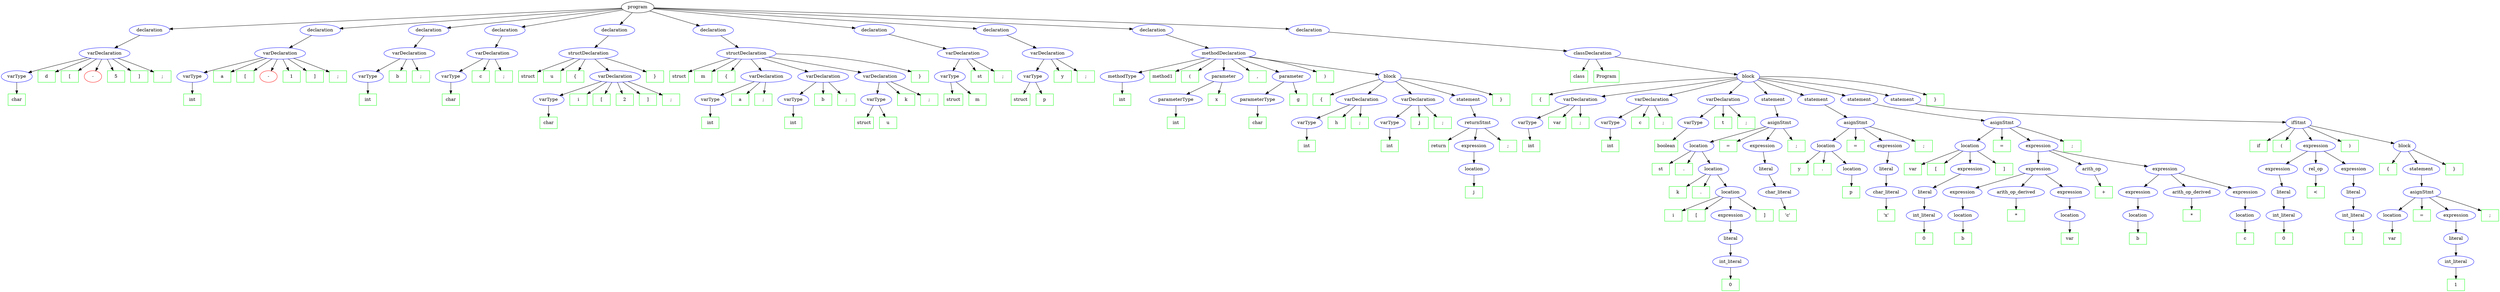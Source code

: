 // gramatic.gv
digraph Gramatica {
	0 [label=program]
	1 [label=declaration color=blue shape=ellipse]
	0 -> 1
	2 [label=varDeclaration color=blue shape=ellipse]
	1 -> 2
	3 [label=varType color=blue shape=ellipse]
	2 -> 3
	4 [label=char color=green shape=rectangle]
	3 -> 4
	5 [label=d color=green shape=rectangle]
	2 -> 5
	6 [label="[" color=green shape=rectangle]
	2 -> 6
	7 [label="-" color=red shape=ellipse]
	2 -> 7
	8 [label=5 color=green shape=rectangle]
	2 -> 8
	9 [label="]" color=green shape=rectangle]
	2 -> 9
	10 [label=";" color=green shape=rectangle]
	2 -> 10
	11 [label=declaration color=blue shape=ellipse]
	0 -> 11
	12 [label=varDeclaration color=blue shape=ellipse]
	11 -> 12
	13 [label=varType color=blue shape=ellipse]
	12 -> 13
	14 [label=int color=green shape=rectangle]
	13 -> 14
	15 [label=a color=green shape=rectangle]
	12 -> 15
	16 [label="[" color=green shape=rectangle]
	12 -> 16
	17 [label="-" color=red shape=ellipse]
	12 -> 17
	18 [label=1 color=green shape=rectangle]
	12 -> 18
	19 [label="]" color=green shape=rectangle]
	12 -> 19
	20 [label=";" color=green shape=rectangle]
	12 -> 20
	21 [label=declaration color=blue shape=ellipse]
	0 -> 21
	22 [label=varDeclaration color=blue shape=ellipse]
	21 -> 22
	23 [label=varType color=blue shape=ellipse]
	22 -> 23
	24 [label=int color=green shape=rectangle]
	23 -> 24
	25 [label=b color=green shape=rectangle]
	22 -> 25
	26 [label=";" color=green shape=rectangle]
	22 -> 26
	27 [label=declaration color=blue shape=ellipse]
	0 -> 27
	28 [label=varDeclaration color=blue shape=ellipse]
	27 -> 28
	29 [label=varType color=blue shape=ellipse]
	28 -> 29
	30 [label=char color=green shape=rectangle]
	29 -> 30
	31 [label=c color=green shape=rectangle]
	28 -> 31
	32 [label=";" color=green shape=rectangle]
	28 -> 32
	33 [label=declaration color=blue shape=ellipse]
	0 -> 33
	34 [label=structDeclaration color=blue shape=ellipse]
	33 -> 34
	35 [label=struct color=green shape=rectangle]
	34 -> 35
	36 [label=u color=green shape=rectangle]
	34 -> 36
	37 [label="{" color=green shape=rectangle]
	34 -> 37
	38 [label=varDeclaration color=blue shape=ellipse]
	34 -> 38
	39 [label=varType color=blue shape=ellipse]
	38 -> 39
	40 [label=char color=green shape=rectangle]
	39 -> 40
	41 [label=i color=green shape=rectangle]
	38 -> 41
	42 [label="[" color=green shape=rectangle]
	38 -> 42
	43 [label=2 color=green shape=rectangle]
	38 -> 43
	44 [label="]" color=green shape=rectangle]
	38 -> 44
	45 [label=";" color=green shape=rectangle]
	38 -> 45
	46 [label="}" color=green shape=rectangle]
	34 -> 46
	47 [label=declaration color=blue shape=ellipse]
	0 -> 47
	48 [label=structDeclaration color=blue shape=ellipse]
	47 -> 48
	49 [label=struct color=green shape=rectangle]
	48 -> 49
	50 [label=m color=green shape=rectangle]
	48 -> 50
	51 [label="{" color=green shape=rectangle]
	48 -> 51
	52 [label=varDeclaration color=blue shape=ellipse]
	48 -> 52
	53 [label=varType color=blue shape=ellipse]
	52 -> 53
	54 [label=int color=green shape=rectangle]
	53 -> 54
	55 [label=a color=green shape=rectangle]
	52 -> 55
	56 [label=";" color=green shape=rectangle]
	52 -> 56
	57 [label=varDeclaration color=blue shape=ellipse]
	48 -> 57
	58 [label=varType color=blue shape=ellipse]
	57 -> 58
	59 [label=int color=green shape=rectangle]
	58 -> 59
	60 [label=b color=green shape=rectangle]
	57 -> 60
	61 [label=";" color=green shape=rectangle]
	57 -> 61
	62 [label=varDeclaration color=blue shape=ellipse]
	48 -> 62
	63 [label=varType color=blue shape=ellipse]
	62 -> 63
	64 [label=struct color=green shape=rectangle]
	63 -> 64
	65 [label=u color=green shape=rectangle]
	63 -> 65
	66 [label=k color=green shape=rectangle]
	62 -> 66
	67 [label=";" color=green shape=rectangle]
	62 -> 67
	68 [label="}" color=green shape=rectangle]
	48 -> 68
	69 [label=declaration color=blue shape=ellipse]
	0 -> 69
	70 [label=varDeclaration color=blue shape=ellipse]
	69 -> 70
	71 [label=varType color=blue shape=ellipse]
	70 -> 71
	72 [label=struct color=green shape=rectangle]
	71 -> 72
	73 [label=m color=green shape=rectangle]
	71 -> 73
	74 [label=st color=green shape=rectangle]
	70 -> 74
	75 [label=";" color=green shape=rectangle]
	70 -> 75
	76 [label=declaration color=blue shape=ellipse]
	0 -> 76
	77 [label=varDeclaration color=blue shape=ellipse]
	76 -> 77
	78 [label=varType color=blue shape=ellipse]
	77 -> 78
	79 [label=struct color=green shape=rectangle]
	78 -> 79
	80 [label=p color=green shape=rectangle]
	78 -> 80
	81 [label=y color=green shape=rectangle]
	77 -> 81
	82 [label=";" color=green shape=rectangle]
	77 -> 82
	83 [label=declaration color=blue shape=ellipse]
	0 -> 83
	84 [label=methodDeclaration color=blue shape=ellipse]
	83 -> 84
	85 [label=methodType color=blue shape=ellipse]
	84 -> 85
	86 [label=int color=green shape=rectangle]
	85 -> 86
	87 [label=method1 color=green shape=rectangle]
	84 -> 87
	88 [label="(" color=green shape=rectangle]
	84 -> 88
	89 [label=parameter color=blue shape=ellipse]
	84 -> 89
	90 [label=parameterType color=blue shape=ellipse]
	89 -> 90
	91 [label=int color=green shape=rectangle]
	90 -> 91
	92 [label=x color=green shape=rectangle]
	89 -> 92
	93 [label="," color=green shape=rectangle]
	84 -> 93
	94 [label=parameter color=blue shape=ellipse]
	84 -> 94
	95 [label=parameterType color=blue shape=ellipse]
	94 -> 95
	96 [label=char color=green shape=rectangle]
	95 -> 96
	97 [label=g color=green shape=rectangle]
	94 -> 97
	98 [label=")" color=green shape=rectangle]
	84 -> 98
	99 [label=block color=blue shape=ellipse]
	84 -> 99
	100 [label="{" color=green shape=rectangle]
	99 -> 100
	101 [label=varDeclaration color=blue shape=ellipse]
	99 -> 101
	102 [label=varType color=blue shape=ellipse]
	101 -> 102
	103 [label=int color=green shape=rectangle]
	102 -> 103
	104 [label=h color=green shape=rectangle]
	101 -> 104
	105 [label=";" color=green shape=rectangle]
	101 -> 105
	106 [label=varDeclaration color=blue shape=ellipse]
	99 -> 106
	107 [label=varType color=blue shape=ellipse]
	106 -> 107
	108 [label=int color=green shape=rectangle]
	107 -> 108
	109 [label=j color=green shape=rectangle]
	106 -> 109
	110 [label=";" color=green shape=rectangle]
	106 -> 110
	111 [label=statement color=blue shape=ellipse]
	99 -> 111
	112 [label=returnStmt color=blue shape=ellipse]
	111 -> 112
	113 [label=return color=green shape=rectangle]
	112 -> 113
	114 [label=expression color=blue shape=ellipse]
	112 -> 114
	115 [label=location color=blue shape=ellipse]
	114 -> 115
	116 [label=j color=green shape=rectangle]
	115 -> 116
	117 [label=";" color=green shape=rectangle]
	112 -> 117
	118 [label="}" color=green shape=rectangle]
	99 -> 118
	119 [label=declaration color=blue shape=ellipse]
	0 -> 119
	120 [label=classDeclaration color=blue shape=ellipse]
	119 -> 120
	121 [label=class color=green shape=rectangle]
	120 -> 121
	122 [label=Program color=green shape=rectangle]
	120 -> 122
	123 [label=block color=blue shape=ellipse]
	120 -> 123
	124 [label="{" color=green shape=rectangle]
	123 -> 124
	125 [label=varDeclaration color=blue shape=ellipse]
	123 -> 125
	126 [label=varType color=blue shape=ellipse]
	125 -> 126
	127 [label=int color=green shape=rectangle]
	126 -> 127
	128 [label=var color=green shape=rectangle]
	125 -> 128
	129 [label=";" color=green shape=rectangle]
	125 -> 129
	130 [label=varDeclaration color=blue shape=ellipse]
	123 -> 130
	131 [label=varType color=blue shape=ellipse]
	130 -> 131
	132 [label=int color=green shape=rectangle]
	131 -> 132
	133 [label=c color=green shape=rectangle]
	130 -> 133
	134 [label=";" color=green shape=rectangle]
	130 -> 134
	135 [label=varDeclaration color=blue shape=ellipse]
	123 -> 135
	136 [label=varType color=blue shape=ellipse]
	135 -> 136
	137 [label=boolean color=green shape=rectangle]
	136 -> 137
	138 [label=t color=green shape=rectangle]
	135 -> 138
	139 [label=";" color=green shape=rectangle]
	135 -> 139
	140 [label=statement color=blue shape=ellipse]
	123 -> 140
	141 [label=asignStmt color=blue shape=ellipse]
	140 -> 141
	142 [label=location color=blue shape=ellipse]
	141 -> 142
	143 [label=st color=green shape=rectangle]
	142 -> 143
	144 [label="." color=green shape=rectangle]
	142 -> 144
	145 [label=location color=blue shape=ellipse]
	142 -> 145
	146 [label=k color=green shape=rectangle]
	145 -> 146
	147 [label="." color=green shape=rectangle]
	145 -> 147
	148 [label=location color=blue shape=ellipse]
	145 -> 148
	149 [label=i color=green shape=rectangle]
	148 -> 149
	150 [label="[" color=green shape=rectangle]
	148 -> 150
	151 [label=expression color=blue shape=ellipse]
	148 -> 151
	152 [label=literal color=blue shape=ellipse]
	151 -> 152
	153 [label=int_literal color=blue shape=ellipse]
	152 -> 153
	154 [label=0 color=green shape=rectangle]
	153 -> 154
	155 [label="]" color=green shape=rectangle]
	148 -> 155
	156 [label="=" color=green shape=rectangle]
	141 -> 156
	157 [label=expression color=blue shape=ellipse]
	141 -> 157
	158 [label=literal color=blue shape=ellipse]
	157 -> 158
	159 [label=char_literal color=blue shape=ellipse]
	158 -> 159
	160 [label="'c'" color=green shape=rectangle]
	159 -> 160
	161 [label=";" color=green shape=rectangle]
	141 -> 161
	162 [label=statement color=blue shape=ellipse]
	123 -> 162
	163 [label=asignStmt color=blue shape=ellipse]
	162 -> 163
	164 [label=location color=blue shape=ellipse]
	163 -> 164
	165 [label=y color=green shape=rectangle]
	164 -> 165
	166 [label="." color=green shape=rectangle]
	164 -> 166
	167 [label=location color=blue shape=ellipse]
	164 -> 167
	168 [label=p color=green shape=rectangle]
	167 -> 168
	169 [label="=" color=green shape=rectangle]
	163 -> 169
	170 [label=expression color=blue shape=ellipse]
	163 -> 170
	171 [label=literal color=blue shape=ellipse]
	170 -> 171
	172 [label=char_literal color=blue shape=ellipse]
	171 -> 172
	173 [label="'x'" color=green shape=rectangle]
	172 -> 173
	174 [label=";" color=green shape=rectangle]
	163 -> 174
	175 [label=statement color=blue shape=ellipse]
	123 -> 175
	176 [label=asignStmt color=blue shape=ellipse]
	175 -> 176
	177 [label=location color=blue shape=ellipse]
	176 -> 177
	178 [label=var color=green shape=rectangle]
	177 -> 178
	179 [label="[" color=green shape=rectangle]
	177 -> 179
	180 [label=expression color=blue shape=ellipse]
	177 -> 180
	181 [label=literal color=blue shape=ellipse]
	180 -> 181
	182 [label=int_literal color=blue shape=ellipse]
	181 -> 182
	183 [label=0 color=green shape=rectangle]
	182 -> 183
	184 [label="]" color=green shape=rectangle]
	177 -> 184
	185 [label="=" color=green shape=rectangle]
	176 -> 185
	186 [label=expression color=blue shape=ellipse]
	176 -> 186
	187 [label=expression color=blue shape=ellipse]
	186 -> 187
	188 [label=expression color=blue shape=ellipse]
	187 -> 188
	189 [label=location color=blue shape=ellipse]
	188 -> 189
	190 [label=b color=green shape=rectangle]
	189 -> 190
	191 [label=arith_op_derived color=blue shape=ellipse]
	187 -> 191
	192 [label="*" color=green shape=rectangle]
	191 -> 192
	193 [label=expression color=blue shape=ellipse]
	187 -> 193
	194 [label=location color=blue shape=ellipse]
	193 -> 194
	195 [label=var color=green shape=rectangle]
	194 -> 195
	196 [label=arith_op color=blue shape=ellipse]
	186 -> 196
	197 [label="+" color=green shape=rectangle]
	196 -> 197
	198 [label=expression color=blue shape=ellipse]
	186 -> 198
	199 [label=expression color=blue shape=ellipse]
	198 -> 199
	200 [label=location color=blue shape=ellipse]
	199 -> 200
	201 [label=b color=green shape=rectangle]
	200 -> 201
	202 [label=arith_op_derived color=blue shape=ellipse]
	198 -> 202
	203 [label="*" color=green shape=rectangle]
	202 -> 203
	204 [label=expression color=blue shape=ellipse]
	198 -> 204
	205 [label=location color=blue shape=ellipse]
	204 -> 205
	206 [label=c color=green shape=rectangle]
	205 -> 206
	207 [label=";" color=green shape=rectangle]
	176 -> 207
	208 [label=statement color=blue shape=ellipse]
	123 -> 208
	209 [label=ifStmt color=blue shape=ellipse]
	208 -> 209
	210 [label=if color=green shape=rectangle]
	209 -> 210
	211 [label="(" color=green shape=rectangle]
	209 -> 211
	212 [label=expression color=blue shape=ellipse]
	209 -> 212
	213 [label=expression color=blue shape=ellipse]
	212 -> 213
	214 [label=literal color=blue shape=ellipse]
	213 -> 214
	215 [label=int_literal color=blue shape=ellipse]
	214 -> 215
	216 [label=0 color=green shape=rectangle]
	215 -> 216
	217 [label=rel_op color=blue shape=ellipse]
	212 -> 217
	218 [label="<" color=green shape=rectangle]
	217 -> 218
	219 [label=expression color=blue shape=ellipse]
	212 -> 219
	220 [label=literal color=blue shape=ellipse]
	219 -> 220
	221 [label=int_literal color=blue shape=ellipse]
	220 -> 221
	222 [label=1 color=green shape=rectangle]
	221 -> 222
	223 [label=")" color=green shape=rectangle]
	209 -> 223
	224 [label=block color=blue shape=ellipse]
	209 -> 224
	225 [label="{" color=green shape=rectangle]
	224 -> 225
	226 [label=statement color=blue shape=ellipse]
	224 -> 226
	227 [label=asignStmt color=blue shape=ellipse]
	226 -> 227
	228 [label=location color=blue shape=ellipse]
	227 -> 228
	229 [label=var color=green shape=rectangle]
	228 -> 229
	230 [label="=" color=green shape=rectangle]
	227 -> 230
	231 [label=expression color=blue shape=ellipse]
	227 -> 231
	232 [label=literal color=blue shape=ellipse]
	231 -> 232
	233 [label=int_literal color=blue shape=ellipse]
	232 -> 233
	234 [label=1 color=green shape=rectangle]
	233 -> 234
	235 [label=";" color=green shape=rectangle]
	227 -> 235
	236 [label="}" color=green shape=rectangle]
	224 -> 236
	237 [label="}" color=green shape=rectangle]
	123 -> 237
}

